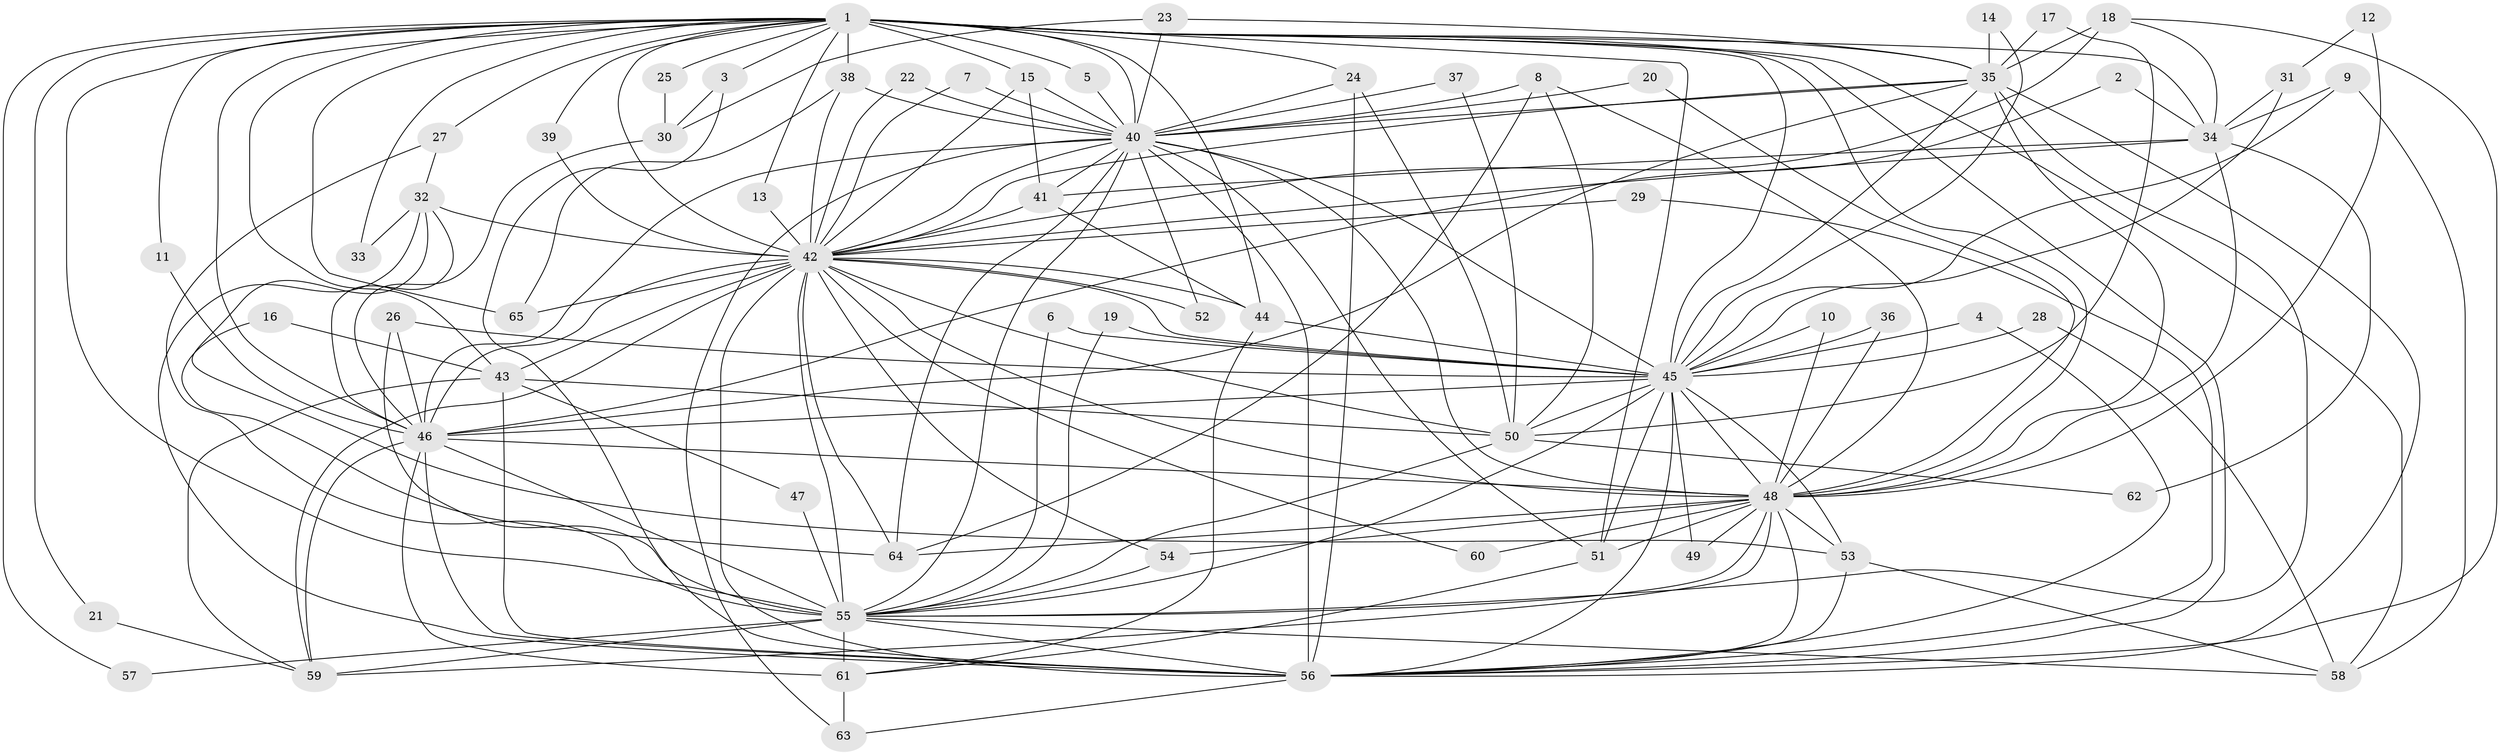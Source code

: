 // original degree distribution, {22: 0.007692307692307693, 21: 0.015384615384615385, 24: 0.015384615384615385, 36: 0.007692307692307693, 19: 0.007692307692307693, 30: 0.007692307692307693, 25: 0.007692307692307693, 16: 0.007692307692307693, 7: 0.015384615384615385, 2: 0.5538461538461539, 3: 0.2, 6: 0.015384615384615385, 5: 0.06153846153846154, 4: 0.06923076923076923, 8: 0.007692307692307693}
// Generated by graph-tools (version 1.1) at 2025/25/03/09/25 03:25:38]
// undirected, 65 vertices, 183 edges
graph export_dot {
graph [start="1"]
  node [color=gray90,style=filled];
  1;
  2;
  3;
  4;
  5;
  6;
  7;
  8;
  9;
  10;
  11;
  12;
  13;
  14;
  15;
  16;
  17;
  18;
  19;
  20;
  21;
  22;
  23;
  24;
  25;
  26;
  27;
  28;
  29;
  30;
  31;
  32;
  33;
  34;
  35;
  36;
  37;
  38;
  39;
  40;
  41;
  42;
  43;
  44;
  45;
  46;
  47;
  48;
  49;
  50;
  51;
  52;
  53;
  54;
  55;
  56;
  57;
  58;
  59;
  60;
  61;
  62;
  63;
  64;
  65;
  1 -- 3 [weight=1.0];
  1 -- 5 [weight=1.0];
  1 -- 11 [weight=1.0];
  1 -- 13 [weight=1.0];
  1 -- 15 [weight=1.0];
  1 -- 21 [weight=1.0];
  1 -- 24 [weight=1.0];
  1 -- 25 [weight=1.0];
  1 -- 27 [weight=2.0];
  1 -- 33 [weight=1.0];
  1 -- 34 [weight=1.0];
  1 -- 35 [weight=3.0];
  1 -- 38 [weight=1.0];
  1 -- 39 [weight=1.0];
  1 -- 40 [weight=3.0];
  1 -- 42 [weight=3.0];
  1 -- 43 [weight=1.0];
  1 -- 44 [weight=1.0];
  1 -- 45 [weight=2.0];
  1 -- 46 [weight=3.0];
  1 -- 48 [weight=3.0];
  1 -- 51 [weight=1.0];
  1 -- 55 [weight=2.0];
  1 -- 56 [weight=2.0];
  1 -- 57 [weight=1.0];
  1 -- 58 [weight=1.0];
  1 -- 65 [weight=1.0];
  2 -- 34 [weight=1.0];
  2 -- 46 [weight=1.0];
  3 -- 30 [weight=1.0];
  3 -- 56 [weight=1.0];
  4 -- 45 [weight=1.0];
  4 -- 56 [weight=1.0];
  5 -- 40 [weight=1.0];
  6 -- 45 [weight=1.0];
  6 -- 55 [weight=1.0];
  7 -- 40 [weight=1.0];
  7 -- 42 [weight=1.0];
  8 -- 40 [weight=1.0];
  8 -- 48 [weight=1.0];
  8 -- 50 [weight=1.0];
  8 -- 64 [weight=1.0];
  9 -- 34 [weight=1.0];
  9 -- 45 [weight=1.0];
  9 -- 58 [weight=1.0];
  10 -- 45 [weight=2.0];
  10 -- 48 [weight=1.0];
  11 -- 46 [weight=1.0];
  12 -- 31 [weight=1.0];
  12 -- 48 [weight=1.0];
  13 -- 42 [weight=1.0];
  14 -- 35 [weight=1.0];
  14 -- 45 [weight=1.0];
  15 -- 40 [weight=1.0];
  15 -- 41 [weight=1.0];
  15 -- 42 [weight=1.0];
  16 -- 43 [weight=1.0];
  16 -- 64 [weight=1.0];
  17 -- 35 [weight=1.0];
  17 -- 50 [weight=1.0];
  18 -- 34 [weight=1.0];
  18 -- 35 [weight=2.0];
  18 -- 42 [weight=1.0];
  18 -- 56 [weight=1.0];
  19 -- 45 [weight=1.0];
  19 -- 55 [weight=1.0];
  20 -- 40 [weight=1.0];
  20 -- 48 [weight=1.0];
  21 -- 59 [weight=1.0];
  22 -- 40 [weight=1.0];
  22 -- 42 [weight=2.0];
  23 -- 30 [weight=1.0];
  23 -- 35 [weight=1.0];
  23 -- 40 [weight=1.0];
  24 -- 40 [weight=1.0];
  24 -- 50 [weight=1.0];
  24 -- 56 [weight=1.0];
  25 -- 30 [weight=1.0];
  26 -- 45 [weight=1.0];
  26 -- 46 [weight=1.0];
  26 -- 55 [weight=1.0];
  27 -- 32 [weight=1.0];
  27 -- 55 [weight=1.0];
  28 -- 45 [weight=1.0];
  28 -- 58 [weight=1.0];
  29 -- 42 [weight=1.0];
  29 -- 56 [weight=1.0];
  30 -- 46 [weight=1.0];
  31 -- 34 [weight=1.0];
  31 -- 45 [weight=2.0];
  32 -- 33 [weight=1.0];
  32 -- 42 [weight=1.0];
  32 -- 46 [weight=1.0];
  32 -- 53 [weight=1.0];
  32 -- 56 [weight=1.0];
  34 -- 41 [weight=1.0];
  34 -- 42 [weight=1.0];
  34 -- 48 [weight=1.0];
  34 -- 62 [weight=1.0];
  35 -- 40 [weight=1.0];
  35 -- 42 [weight=1.0];
  35 -- 45 [weight=1.0];
  35 -- 46 [weight=1.0];
  35 -- 48 [weight=1.0];
  35 -- 55 [weight=2.0];
  35 -- 56 [weight=1.0];
  36 -- 45 [weight=1.0];
  36 -- 48 [weight=1.0];
  37 -- 40 [weight=1.0];
  37 -- 50 [weight=1.0];
  38 -- 40 [weight=1.0];
  38 -- 42 [weight=1.0];
  38 -- 65 [weight=1.0];
  39 -- 42 [weight=1.0];
  40 -- 41 [weight=1.0];
  40 -- 42 [weight=2.0];
  40 -- 45 [weight=2.0];
  40 -- 46 [weight=1.0];
  40 -- 48 [weight=2.0];
  40 -- 51 [weight=1.0];
  40 -- 52 [weight=1.0];
  40 -- 55 [weight=1.0];
  40 -- 56 [weight=1.0];
  40 -- 63 [weight=1.0];
  40 -- 64 [weight=1.0];
  41 -- 42 [weight=1.0];
  41 -- 44 [weight=1.0];
  42 -- 43 [weight=1.0];
  42 -- 44 [weight=1.0];
  42 -- 45 [weight=2.0];
  42 -- 46 [weight=1.0];
  42 -- 48 [weight=1.0];
  42 -- 50 [weight=1.0];
  42 -- 52 [weight=1.0];
  42 -- 54 [weight=1.0];
  42 -- 55 [weight=3.0];
  42 -- 56 [weight=4.0];
  42 -- 59 [weight=1.0];
  42 -- 60 [weight=1.0];
  42 -- 64 [weight=1.0];
  42 -- 65 [weight=1.0];
  43 -- 47 [weight=1.0];
  43 -- 50 [weight=1.0];
  43 -- 56 [weight=1.0];
  43 -- 59 [weight=1.0];
  44 -- 45 [weight=1.0];
  44 -- 61 [weight=1.0];
  45 -- 46 [weight=1.0];
  45 -- 48 [weight=1.0];
  45 -- 49 [weight=1.0];
  45 -- 50 [weight=1.0];
  45 -- 51 [weight=1.0];
  45 -- 53 [weight=1.0];
  45 -- 55 [weight=1.0];
  45 -- 56 [weight=1.0];
  46 -- 48 [weight=1.0];
  46 -- 55 [weight=3.0];
  46 -- 56 [weight=1.0];
  46 -- 59 [weight=2.0];
  46 -- 61 [weight=1.0];
  47 -- 55 [weight=1.0];
  48 -- 49 [weight=1.0];
  48 -- 51 [weight=1.0];
  48 -- 53 [weight=1.0];
  48 -- 54 [weight=1.0];
  48 -- 55 [weight=1.0];
  48 -- 56 [weight=1.0];
  48 -- 59 [weight=2.0];
  48 -- 60 [weight=1.0];
  48 -- 64 [weight=1.0];
  50 -- 55 [weight=1.0];
  50 -- 62 [weight=1.0];
  51 -- 61 [weight=1.0];
  53 -- 56 [weight=1.0];
  53 -- 58 [weight=1.0];
  54 -- 55 [weight=1.0];
  55 -- 56 [weight=1.0];
  55 -- 57 [weight=1.0];
  55 -- 58 [weight=1.0];
  55 -- 59 [weight=1.0];
  55 -- 61 [weight=2.0];
  56 -- 63 [weight=1.0];
  61 -- 63 [weight=1.0];
}
